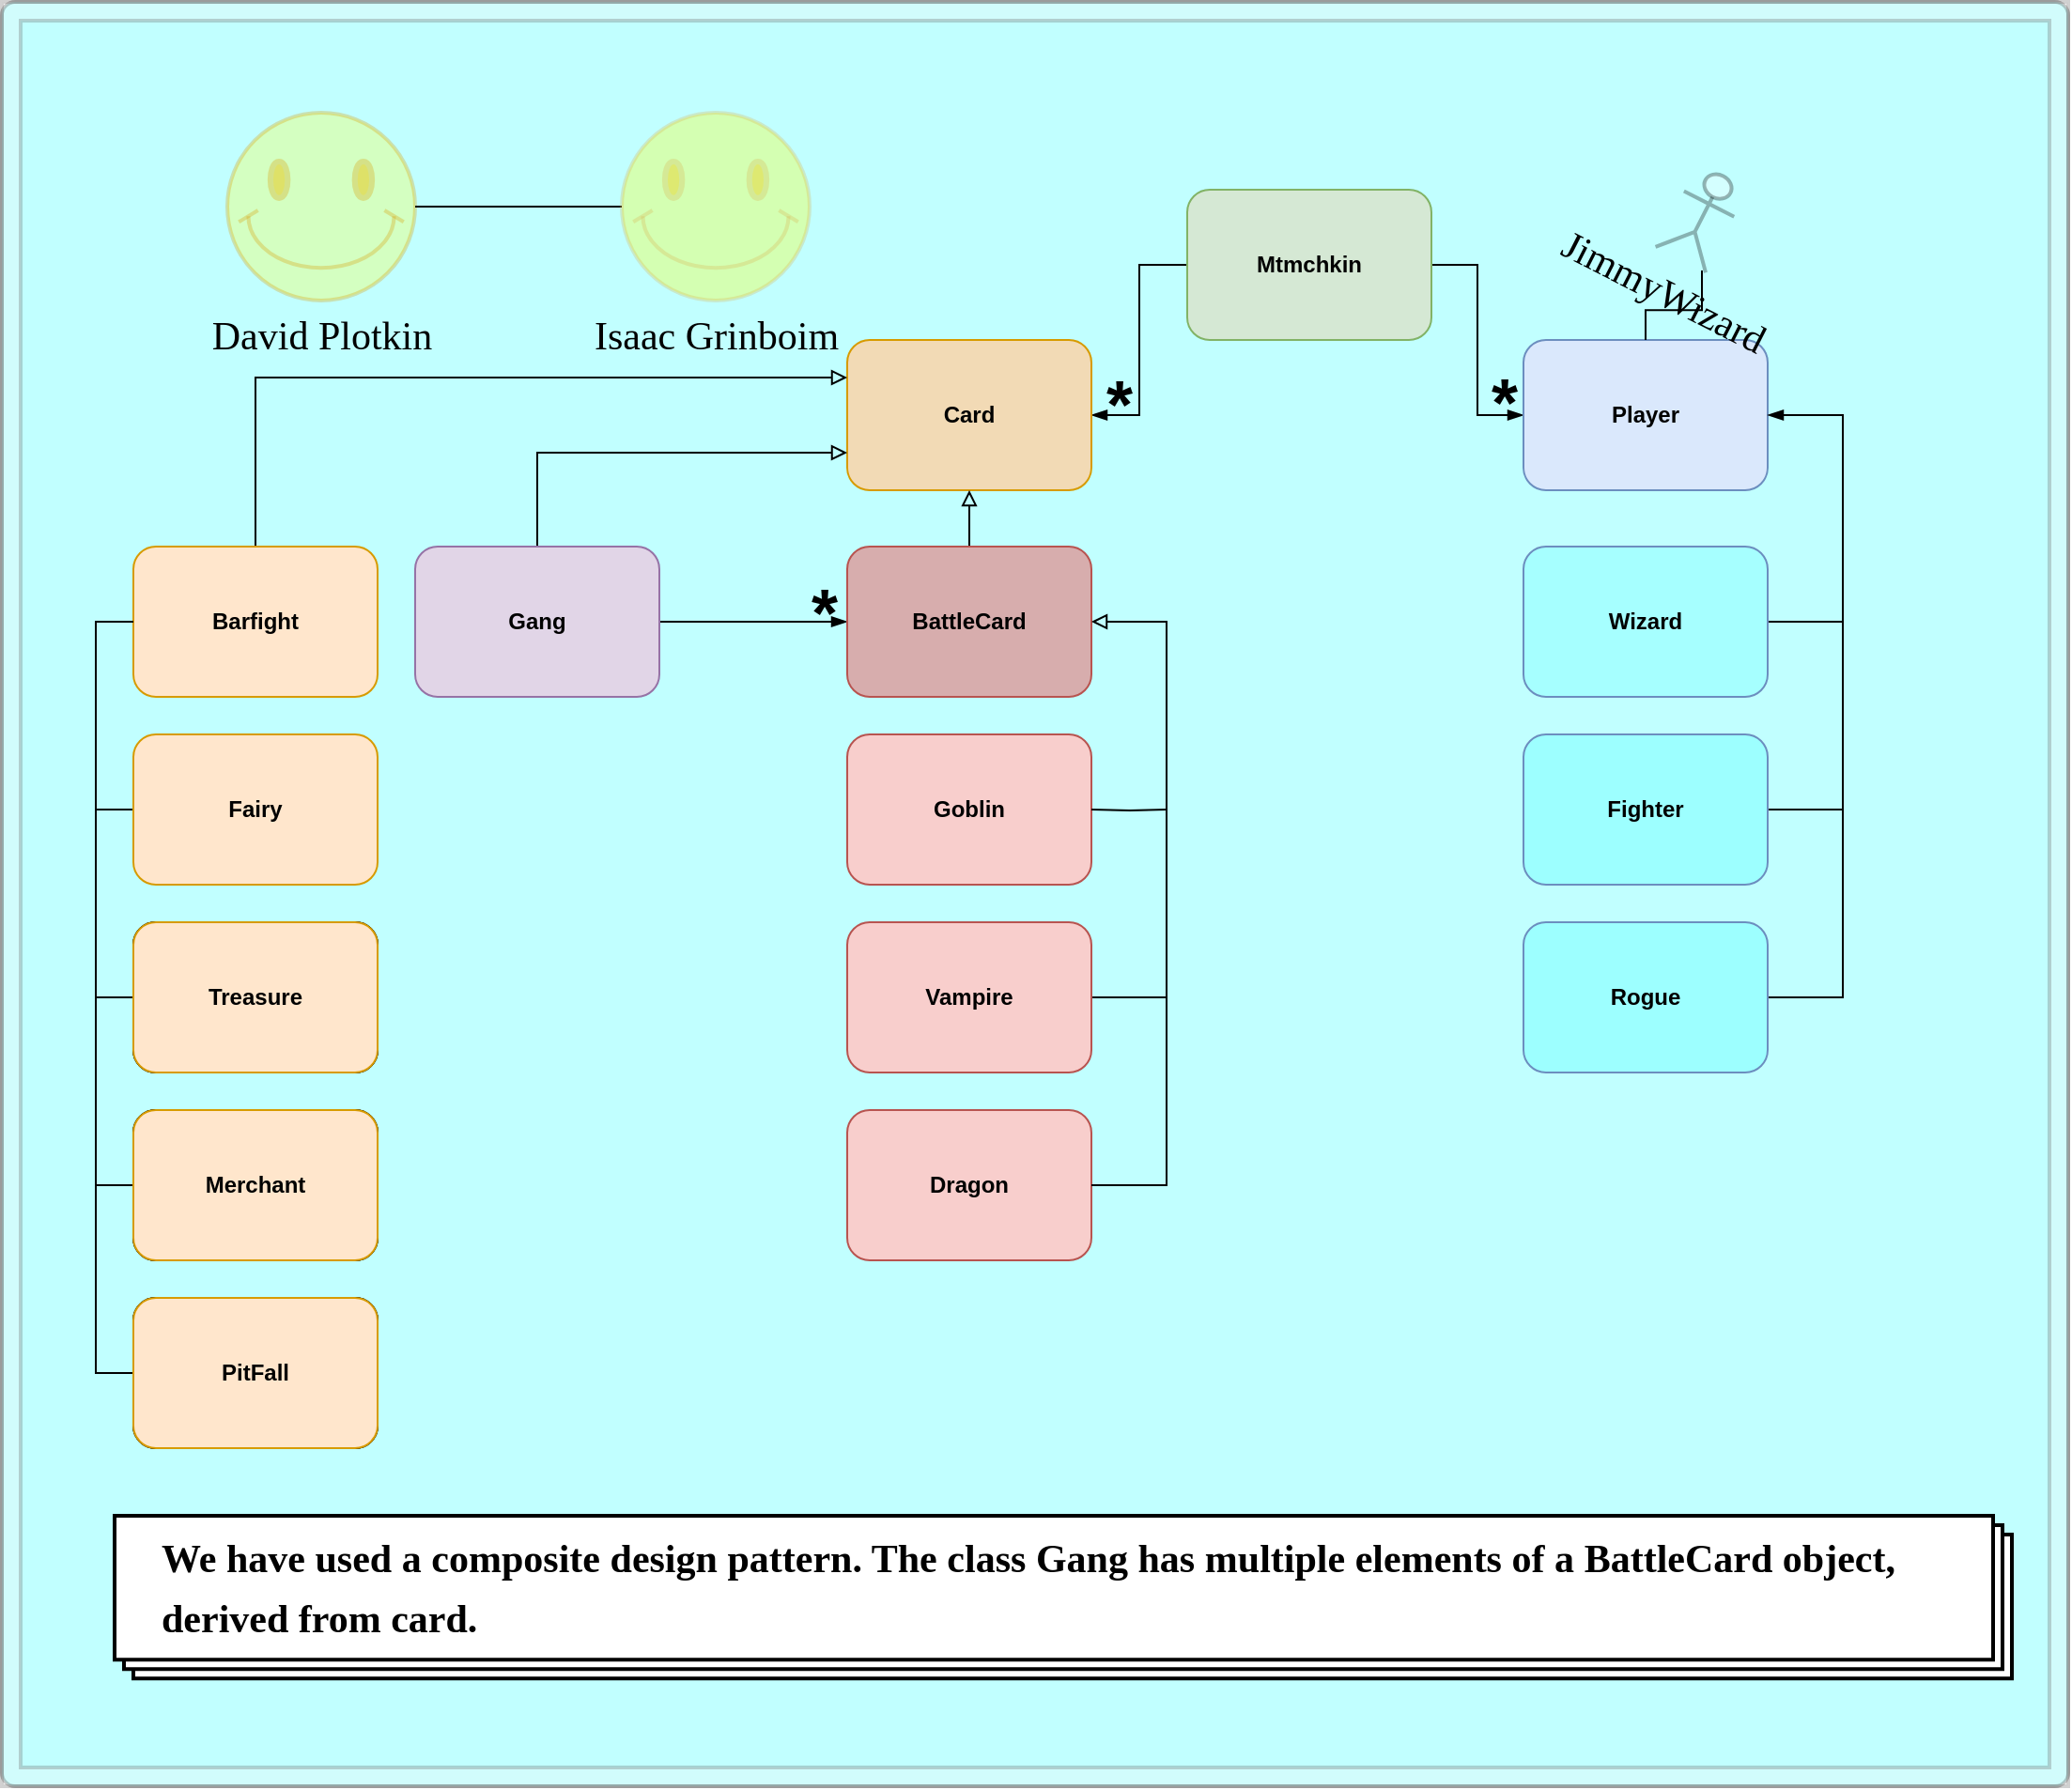 <mxfile version="20.0.3" type="github">
  <diagram id="CrnWlP_S5YlgEC7YDUOl" name="Page-1">
    <mxGraphModel dx="1788" dy="4250" grid="1" gridSize="10" guides="1" tooltips="1" connect="1" arrows="1" fold="1" page="1" pageScale="1" pageWidth="4681" pageHeight="3300" math="0" shadow="0">
      <root>
        <mxCell id="0" />
        <mxCell id="1" parent="0" />
        <mxCell id="8RtWZnlVlr4PfrWFLnZl-109" value="" style="rounded=1;whiteSpace=wrap;html=1;absoluteArcSize=1;arcSize=14;strokeWidth=2;labelBackgroundColor=none;fontFamily=Comic Sans MS;fontSize=21;fillColor=#33FFFF;gradientColor=none;opacity=30;" vertex="1" parent="1">
          <mxGeometry x="660" width="1100" height="950" as="geometry" />
        </mxCell>
        <mxCell id="8RtWZnlVlr4PfrWFLnZl-42" style="edgeStyle=orthogonalEdgeStyle;rounded=0;orthogonalLoop=1;jettySize=auto;html=1;entryX=1;entryY=0.5;entryDx=0;entryDy=0;fontFamily=Helvetica;endArrow=blockThin;endFill=1;strokeColor=default;" edge="1" parent="1" source="8RtWZnlVlr4PfrWFLnZl-2" target="8RtWZnlVlr4PfrWFLnZl-5">
          <mxGeometry relative="1" as="geometry" />
        </mxCell>
        <mxCell id="8RtWZnlVlr4PfrWFLnZl-43" style="edgeStyle=orthogonalEdgeStyle;rounded=0;orthogonalLoop=1;jettySize=auto;html=1;entryX=0;entryY=0.5;entryDx=0;entryDy=0;fontFamily=Helvetica;endArrow=blockThin;endFill=1;strokeColor=default;" edge="1" parent="1" source="8RtWZnlVlr4PfrWFLnZl-2" target="8RtWZnlVlr4PfrWFLnZl-12">
          <mxGeometry relative="1" as="geometry" />
        </mxCell>
        <mxCell id="8RtWZnlVlr4PfrWFLnZl-2" value="Mtmchkin" style="rounded=1;whiteSpace=wrap;html=1;fontStyle=1;fontFamily=Helvetica;labelBackgroundColor=none;flipH=1;flipV=1;fillColor=#d5e8d4;strokeColor=#82b366;" vertex="1" parent="1">
          <mxGeometry x="1291" y="100" width="130" height="80" as="geometry" />
        </mxCell>
        <mxCell id="8RtWZnlVlr4PfrWFLnZl-5" value="Card" style="rounded=1;whiteSpace=wrap;html=1;fontStyle=1;fontFamily=Helvetica;labelBackgroundColor=none;flipH=1;flipV=1;fillColor=#FFD1A3;strokeColor=#d79b00;fillOpacity=80;" vertex="1" parent="1">
          <mxGeometry x="1110" y="180" width="130" height="80" as="geometry" />
        </mxCell>
        <mxCell id="8RtWZnlVlr4PfrWFLnZl-20" value="" style="edgeStyle=orthogonalEdgeStyle;rounded=0;orthogonalLoop=1;jettySize=auto;html=1;fontFamily=Helvetica;endArrow=block;endFill=0;" edge="1" parent="1" source="8RtWZnlVlr4PfrWFLnZl-6" target="8RtWZnlVlr4PfrWFLnZl-5">
          <mxGeometry relative="1" as="geometry" />
        </mxCell>
        <mxCell id="8RtWZnlVlr4PfrWFLnZl-17" style="edgeStyle=orthogonalEdgeStyle;rounded=0;orthogonalLoop=1;jettySize=auto;html=1;fontFamily=Helvetica;strokeColor=default;endArrow=block;endFill=0;" edge="1" parent="1" source="8RtWZnlVlr4PfrWFLnZl-7" target="8RtWZnlVlr4PfrWFLnZl-5">
          <mxGeometry relative="1" as="geometry">
            <mxPoint x="1070" y="240" as="targetPoint" />
            <Array as="points">
              <mxPoint x="795" y="200" />
            </Array>
          </mxGeometry>
        </mxCell>
        <mxCell id="8RtWZnlVlr4PfrWFLnZl-7" value="Barfight" style="rounded=1;whiteSpace=wrap;html=1;fontStyle=1;fontFamily=Helvetica;labelBackgroundColor=none;flipH=1;flipV=1;fillColor=#ffe6cc;strokeColor=#d79b00;" vertex="1" parent="1">
          <mxGeometry x="730" y="290" width="130" height="80" as="geometry" />
        </mxCell>
        <mxCell id="8RtWZnlVlr4PfrWFLnZl-28" style="edgeStyle=orthogonalEdgeStyle;rounded=0;orthogonalLoop=1;jettySize=auto;html=1;fontFamily=Helvetica;endArrow=none;endFill=0;strokeColor=default;" edge="1" parent="1">
          <mxGeometry relative="1" as="geometry">
            <mxPoint x="1200" y="530" as="targetPoint" />
            <mxPoint x="1160" y="530" as="sourcePoint" />
          </mxGeometry>
        </mxCell>
        <mxCell id="8RtWZnlVlr4PfrWFLnZl-18" style="edgeStyle=orthogonalEdgeStyle;rounded=0;orthogonalLoop=1;jettySize=auto;html=1;fontFamily=Helvetica;endArrow=block;endFill=0;" edge="1" parent="1" source="8RtWZnlVlr4PfrWFLnZl-11">
          <mxGeometry relative="1" as="geometry">
            <mxPoint x="1110" y="240" as="targetPoint" />
            <Array as="points">
              <mxPoint x="945" y="240" />
            </Array>
          </mxGeometry>
        </mxCell>
        <mxCell id="8RtWZnlVlr4PfrWFLnZl-34" style="edgeStyle=orthogonalEdgeStyle;rounded=0;orthogonalLoop=1;jettySize=auto;html=1;exitX=1;exitY=0.5;exitDx=0;exitDy=0;entryX=0;entryY=0.5;entryDx=0;entryDy=0;fontFamily=Helvetica;endArrow=blockThin;endFill=1;strokeColor=default;" edge="1" parent="1" source="8RtWZnlVlr4PfrWFLnZl-11" target="8RtWZnlVlr4PfrWFLnZl-6">
          <mxGeometry relative="1" as="geometry" />
        </mxCell>
        <mxCell id="8RtWZnlVlr4PfrWFLnZl-11" value="Gang" style="rounded=1;whiteSpace=wrap;html=1;fontStyle=1;fontFamily=Helvetica;labelBackgroundColor=none;flipH=1;flipV=1;fillColor=#e1d5e7;strokeColor=#9673a6;" vertex="1" parent="1">
          <mxGeometry x="880" y="290" width="130" height="80" as="geometry" />
        </mxCell>
        <mxCell id="8RtWZnlVlr4PfrWFLnZl-12" value="Player" style="rounded=1;whiteSpace=wrap;html=1;fontStyle=1;fontFamily=Helvetica;labelBackgroundColor=none;flipH=1;flipV=1;fillColor=#dae8fc;strokeColor=#6c8ebf;" vertex="1" parent="1">
          <mxGeometry x="1470" y="180" width="130" height="80" as="geometry" />
        </mxCell>
        <mxCell id="8RtWZnlVlr4PfrWFLnZl-57" style="edgeStyle=orthogonalEdgeStyle;rounded=0;orthogonalLoop=1;jettySize=auto;html=1;fontFamily=Helvetica;endArrow=none;endFill=0;strokeColor=default;" edge="1" parent="1" source="8RtWZnlVlr4PfrWFLnZl-15">
          <mxGeometry relative="1" as="geometry">
            <mxPoint x="720" y="430.0" as="targetPoint" />
          </mxGeometry>
        </mxCell>
        <mxCell id="8RtWZnlVlr4PfrWFLnZl-15" value="Fairy" style="rounded=1;whiteSpace=wrap;html=1;fontStyle=1;fontFamily=Helvetica;labelBackgroundColor=none;flipH=1;flipV=1;fillColor=#ffe6cc;strokeColor=#d79b00;" vertex="1" parent="1">
          <mxGeometry x="730" y="390" width="130" height="80" as="geometry" />
        </mxCell>
        <mxCell id="8RtWZnlVlr4PfrWFLnZl-56" style="edgeStyle=orthogonalEdgeStyle;rounded=0;orthogonalLoop=1;jettySize=auto;html=1;fontFamily=Helvetica;endArrow=none;endFill=0;strokeColor=default;" edge="1" parent="1" source="8RtWZnlVlr4PfrWFLnZl-29">
          <mxGeometry relative="1" as="geometry">
            <mxPoint x="710" y="530.0" as="targetPoint" />
          </mxGeometry>
        </mxCell>
        <mxCell id="8RtWZnlVlr4PfrWFLnZl-29" value="Treasure" style="rounded=1;whiteSpace=wrap;html=1;fontStyle=1;fontFamily=Helvetica;labelBackgroundColor=none;flipH=1;flipV=1;" vertex="1" parent="1">
          <mxGeometry x="730" y="490" width="130" height="80" as="geometry" />
        </mxCell>
        <mxCell id="8RtWZnlVlr4PfrWFLnZl-55" style="edgeStyle=orthogonalEdgeStyle;rounded=0;orthogonalLoop=1;jettySize=auto;html=1;fontFamily=Helvetica;endArrow=none;endFill=0;strokeColor=default;" edge="1" parent="1" source="8RtWZnlVlr4PfrWFLnZl-30">
          <mxGeometry relative="1" as="geometry">
            <mxPoint x="710" y="630.0" as="targetPoint" />
          </mxGeometry>
        </mxCell>
        <mxCell id="8RtWZnlVlr4PfrWFLnZl-30" value="Merchant" style="rounded=1;whiteSpace=wrap;html=1;fontStyle=1;fontFamily=Helvetica;labelBackgroundColor=none;flipH=1;flipV=1;" vertex="1" parent="1">
          <mxGeometry x="730" y="590" width="130" height="80" as="geometry" />
        </mxCell>
        <mxCell id="8RtWZnlVlr4PfrWFLnZl-54" style="edgeStyle=orthogonalEdgeStyle;rounded=0;orthogonalLoop=1;jettySize=auto;html=1;fontFamily=Helvetica;endArrow=none;endFill=0;strokeColor=default;entryX=0;entryY=0.5;entryDx=0;entryDy=0;" edge="1" parent="1" source="8RtWZnlVlr4PfrWFLnZl-31" target="8RtWZnlVlr4PfrWFLnZl-7">
          <mxGeometry relative="1" as="geometry">
            <mxPoint x="710" y="240" as="targetPoint" />
            <Array as="points">
              <mxPoint x="710" y="730" />
              <mxPoint x="710" y="330" />
            </Array>
          </mxGeometry>
        </mxCell>
        <mxCell id="8RtWZnlVlr4PfrWFLnZl-31" value="PitFall" style="rounded=1;whiteSpace=wrap;html=1;fontStyle=1;fontFamily=Helvetica;labelBackgroundColor=none;flipH=1;flipV=1;" vertex="1" parent="1">
          <mxGeometry x="730" y="690" width="130" height="80" as="geometry" />
        </mxCell>
        <mxCell id="8RtWZnlVlr4PfrWFLnZl-40" value="" style="group;opacity=30;" vertex="1" connectable="0" parent="1">
          <mxGeometry x="1110" y="290" width="170" height="380" as="geometry" />
        </mxCell>
        <mxCell id="8RtWZnlVlr4PfrWFLnZl-6" value="BattleCard" style="rounded=1;whiteSpace=wrap;html=1;fontStyle=1;fontFamily=Helvetica;labelBackgroundColor=none;flipH=1;flipV=1;fillColor=#F83232;strokeColor=#b85450;gradientColor=none;fillOpacity=40;" vertex="1" parent="8RtWZnlVlr4PfrWFLnZl-40">
          <mxGeometry width="130" height="80" as="geometry" />
        </mxCell>
        <mxCell id="8RtWZnlVlr4PfrWFLnZl-10" value="Goblin" style="rounded=1;whiteSpace=wrap;html=1;fontStyle=1;fontFamily=Helvetica;labelBackgroundColor=none;flipH=1;flipV=1;fillColor=#f8cecc;strokeColor=#b85450;" vertex="1" parent="8RtWZnlVlr4PfrWFLnZl-40">
          <mxGeometry y="100" width="130" height="80" as="geometry" />
        </mxCell>
        <mxCell id="8RtWZnlVlr4PfrWFLnZl-35" style="edgeStyle=orthogonalEdgeStyle;rounded=0;orthogonalLoop=1;jettySize=auto;html=1;fontFamily=Helvetica;endArrow=none;endFill=0;strokeColor=default;" edge="1" source="8RtWZnlVlr4PfrWFLnZl-39" parent="8RtWZnlVlr4PfrWFLnZl-40">
          <mxGeometry relative="1" as="geometry">
            <mxPoint x="170" y="240" as="targetPoint" />
          </mxGeometry>
        </mxCell>
        <mxCell id="8RtWZnlVlr4PfrWFLnZl-36" style="edgeStyle=orthogonalEdgeStyle;rounded=0;orthogonalLoop=1;jettySize=auto;html=1;fontFamily=Helvetica;endArrow=none;endFill=0;strokeColor=default;" edge="1" parent="8RtWZnlVlr4PfrWFLnZl-40">
          <mxGeometry relative="1" as="geometry">
            <mxPoint x="170" y="140" as="targetPoint" />
            <mxPoint x="130" y="140" as="sourcePoint" />
          </mxGeometry>
        </mxCell>
        <mxCell id="8RtWZnlVlr4PfrWFLnZl-37" value="Dragon" style="rounded=1;whiteSpace=wrap;html=1;fontStyle=1;fontFamily=Helvetica;labelBackgroundColor=none;flipH=1;flipV=1;fillColor=#f8cecc;strokeColor=#b85450;" vertex="1" parent="8RtWZnlVlr4PfrWFLnZl-40">
          <mxGeometry y="300" width="130" height="80" as="geometry" />
        </mxCell>
        <mxCell id="8RtWZnlVlr4PfrWFLnZl-38" style="edgeStyle=orthogonalEdgeStyle;rounded=0;orthogonalLoop=1;jettySize=auto;html=1;fontFamily=Helvetica;endArrow=block;endFill=0;strokeColor=default;" edge="1" source="8RtWZnlVlr4PfrWFLnZl-37" parent="8RtWZnlVlr4PfrWFLnZl-40">
          <mxGeometry relative="1" as="geometry">
            <mxPoint x="130" y="40" as="targetPoint" />
            <Array as="points">
              <mxPoint x="170" y="340" />
              <mxPoint x="170" y="40" />
            </Array>
          </mxGeometry>
        </mxCell>
        <mxCell id="8RtWZnlVlr4PfrWFLnZl-39" value="Vampire" style="rounded=1;whiteSpace=wrap;html=1;fontStyle=1;fontFamily=Helvetica;labelBackgroundColor=none;flipH=1;flipV=1;fillColor=#f8cecc;strokeColor=#b85450;" vertex="1" parent="8RtWZnlVlr4PfrWFLnZl-40">
          <mxGeometry y="200" width="130" height="80" as="geometry" />
        </mxCell>
        <mxCell id="8RtWZnlVlr4PfrWFLnZl-73" value="&lt;font size=&quot;1&quot; style=&quot;&quot;&gt;&lt;b style=&quot;font-size: 36px;&quot;&gt;*&lt;/b&gt;&lt;/font&gt;" style="shape=partialRectangle;whiteSpace=wrap;html=1;top=0;left=0;fillColor=none;labelBackgroundColor=none;fontFamily=Helvetica;strokeWidth=2;strokeColor=none;" vertex="1" parent="8RtWZnlVlr4PfrWFLnZl-40">
          <mxGeometry x="-72" y="5" width="120" height="60" as="geometry" />
        </mxCell>
        <mxCell id="8RtWZnlVlr4PfrWFLnZl-52" style="edgeStyle=orthogonalEdgeStyle;rounded=0;orthogonalLoop=1;jettySize=auto;html=1;fontFamily=Helvetica;endArrow=none;endFill=0;strokeColor=default;" edge="1" parent="1" source="8RtWZnlVlr4PfrWFLnZl-47">
          <mxGeometry relative="1" as="geometry">
            <mxPoint x="1640" y="430" as="targetPoint" />
          </mxGeometry>
        </mxCell>
        <mxCell id="8RtWZnlVlr4PfrWFLnZl-47" value="Fighter" style="rounded=1;whiteSpace=wrap;html=1;fontStyle=1;fontFamily=Helvetica;labelBackgroundColor=none;flipH=1;flipV=1;fillColor=#66FFFF;strokeColor=#6c8ebf;fillOpacity=40;" vertex="1" parent="1">
          <mxGeometry x="1470" y="390" width="130" height="80" as="geometry" />
        </mxCell>
        <mxCell id="8RtWZnlVlr4PfrWFLnZl-53" style="edgeStyle=orthogonalEdgeStyle;rounded=0;orthogonalLoop=1;jettySize=auto;html=1;fontFamily=Helvetica;endArrow=none;endFill=0;strokeColor=default;" edge="1" parent="1" source="8RtWZnlVlr4PfrWFLnZl-48">
          <mxGeometry relative="1" as="geometry">
            <mxPoint x="1640" y="330" as="targetPoint" />
          </mxGeometry>
        </mxCell>
        <mxCell id="8RtWZnlVlr4PfrWFLnZl-48" value="Wizard" style="rounded=1;whiteSpace=wrap;html=1;fontStyle=1;fontFamily=Helvetica;labelBackgroundColor=none;flipH=1;flipV=1;fillColor=#66FFFF;strokeColor=#6c8ebf;fillOpacity=30;" vertex="1" parent="1">
          <mxGeometry x="1470" y="290" width="130" height="80" as="geometry" />
        </mxCell>
        <mxCell id="8RtWZnlVlr4PfrWFLnZl-50" style="edgeStyle=orthogonalEdgeStyle;rounded=0;orthogonalLoop=1;jettySize=auto;html=1;fontFamily=Helvetica;endArrow=blockThin;endFill=1;strokeColor=default;entryX=1;entryY=0.5;entryDx=0;entryDy=0;" edge="1" parent="1" source="8RtWZnlVlr4PfrWFLnZl-49" target="8RtWZnlVlr4PfrWFLnZl-12">
          <mxGeometry relative="1" as="geometry">
            <mxPoint x="1610" y="210" as="targetPoint" />
            <Array as="points">
              <mxPoint x="1640" y="530" />
              <mxPoint x="1640" y="220" />
            </Array>
          </mxGeometry>
        </mxCell>
        <mxCell id="8RtWZnlVlr4PfrWFLnZl-49" value="Rogue" style="rounded=1;whiteSpace=wrap;html=1;fontStyle=1;fontFamily=Helvetica;labelBackgroundColor=none;flipH=1;flipV=1;fillColor=#66FFFF;strokeColor=#6c8ebf;fillOpacity=40;" vertex="1" parent="1">
          <mxGeometry x="1470" y="490" width="130" height="80" as="geometry" />
        </mxCell>
        <mxCell id="8RtWZnlVlr4PfrWFLnZl-58" value="PitFall" style="rounded=1;whiteSpace=wrap;html=1;fontStyle=1;fontFamily=Helvetica;labelBackgroundColor=none;flipH=1;flipV=1;" vertex="1" parent="1">
          <mxGeometry x="730" y="690" width="130" height="80" as="geometry" />
        </mxCell>
        <mxCell id="8RtWZnlVlr4PfrWFLnZl-59" value="Merchant" style="rounded=1;whiteSpace=wrap;html=1;fontStyle=1;fontFamily=Helvetica;labelBackgroundColor=none;flipH=1;flipV=1;" vertex="1" parent="1">
          <mxGeometry x="730" y="590" width="130" height="80" as="geometry" />
        </mxCell>
        <mxCell id="8RtWZnlVlr4PfrWFLnZl-60" value="Treasure" style="rounded=1;whiteSpace=wrap;html=1;fontStyle=1;fontFamily=Helvetica;labelBackgroundColor=none;flipH=1;flipV=1;" vertex="1" parent="1">
          <mxGeometry x="730" y="490" width="130" height="80" as="geometry" />
        </mxCell>
        <mxCell id="8RtWZnlVlr4PfrWFLnZl-61" value="PitFall" style="rounded=1;whiteSpace=wrap;html=1;fontStyle=1;fontFamily=Helvetica;labelBackgroundColor=none;flipH=1;flipV=1;fillColor=#ffe6cc;strokeColor=#d79b00;" vertex="1" parent="1">
          <mxGeometry x="730" y="690" width="130" height="80" as="geometry" />
        </mxCell>
        <mxCell id="8RtWZnlVlr4PfrWFLnZl-62" value="Merchant" style="rounded=1;whiteSpace=wrap;html=1;fontStyle=1;fontFamily=Helvetica;labelBackgroundColor=none;flipH=1;flipV=1;fillColor=#ffe6cc;strokeColor=#d79b00;" vertex="1" parent="1">
          <mxGeometry x="730" y="590" width="130" height="80" as="geometry" />
        </mxCell>
        <mxCell id="8RtWZnlVlr4PfrWFLnZl-63" value="Treasure" style="rounded=1;whiteSpace=wrap;html=1;fontStyle=1;fontFamily=Helvetica;labelBackgroundColor=none;flipH=1;flipV=1;fillColor=#ffe6cc;strokeColor=#d79b00;" vertex="1" parent="1">
          <mxGeometry x="730" y="490" width="130" height="80" as="geometry" />
        </mxCell>
        <mxCell id="8RtWZnlVlr4PfrWFLnZl-68" value="&lt;font size=&quot;1&quot; style=&quot;&quot;&gt;&lt;b style=&quot;font-size: 36px;&quot;&gt;*&lt;/b&gt;&lt;/font&gt;" style="shape=partialRectangle;whiteSpace=wrap;html=1;top=0;left=0;fillColor=none;labelBackgroundColor=none;fontFamily=Helvetica;strokeWidth=2;strokeColor=none;" vertex="1" parent="1">
          <mxGeometry x="1195" y="184" width="120" height="60" as="geometry" />
        </mxCell>
        <mxCell id="8RtWZnlVlr4PfrWFLnZl-72" value="&lt;font size=&quot;1&quot; style=&quot;&quot;&gt;&lt;b style=&quot;font-size: 36px;&quot;&gt;*&lt;/b&gt;&lt;/font&gt;" style="shape=partialRectangle;whiteSpace=wrap;html=1;top=0;left=0;fillColor=none;labelBackgroundColor=none;fontFamily=Helvetica;strokeWidth=2;strokeColor=none;" vertex="1" parent="1">
          <mxGeometry x="1400" y="183" width="120" height="60" as="geometry" />
        </mxCell>
        <mxCell id="8RtWZnlVlr4PfrWFLnZl-93" value="" style="group" vertex="1" connectable="0" parent="1">
          <mxGeometry x="720" y="780" width="1010" height="130" as="geometry" />
        </mxCell>
        <mxCell id="8RtWZnlVlr4PfrWFLnZl-91" value="" style="verticalLabelPosition=bottom;verticalAlign=top;html=1;shape=mxgraph.basic.layered_rect;dx=10;outlineConnect=0;labelBackgroundColor=none;fontFamily=Helvetica;fontSize=12;strokeColor=default;strokeWidth=2;fillColor=default;gradientColor=none;" vertex="1" parent="8RtWZnlVlr4PfrWFLnZl-93">
          <mxGeometry y="26" width="1010" height="86.667" as="geometry" />
        </mxCell>
        <mxCell id="8RtWZnlVlr4PfrWFLnZl-92" value="&lt;div style=&quot;text-align: justify;&quot;&gt;&lt;span style=&quot;background-color: initial;&quot;&gt;&lt;font face=&quot;Comic Sans MS&quot; size=&quot;1&quot; style=&quot;&quot;&gt;&lt;b style=&quot;line-height: 1.5; font-size: 21px;&quot;&gt;We have used a composite design pattern. The class Gang has multiple elements of a BattleCard object, derived from card.&amp;nbsp;&lt;/b&gt;&lt;/font&gt;&lt;/span&gt;&lt;/div&gt;" style="text;html=1;strokeColor=none;fillColor=none;align=center;verticalAlign=middle;whiteSpace=wrap;rounded=0;labelBackgroundColor=none;fontFamily=Helvetica;fontSize=12;" vertex="1" parent="8RtWZnlVlr4PfrWFLnZl-93">
          <mxGeometry x="24.337" width="924.819" height="130" as="geometry" />
        </mxCell>
        <mxCell id="8RtWZnlVlr4PfrWFLnZl-95" value="" style="edgeStyle=orthogonalEdgeStyle;rounded=0;orthogonalLoop=1;jettySize=auto;html=1;fontFamily=Comic Sans MS;fontSize=21;endArrow=none;endFill=0;strokeColor=default;" edge="1" parent="1" source="8RtWZnlVlr4PfrWFLnZl-94" target="8RtWZnlVlr4PfrWFLnZl-12">
          <mxGeometry relative="1" as="geometry" />
        </mxCell>
        <mxCell id="8RtWZnlVlr4PfrWFLnZl-94" value="JimmyWizard" style="shape=umlActor;verticalLabelPosition=bottom;verticalAlign=top;html=1;outlineConnect=0;labelBackgroundColor=none;fontFamily=Comic Sans MS;fontSize=21;strokeColor=default;strokeWidth=2;fillColor=default;gradientColor=none;opacity=30;rotation=27;" vertex="1" parent="1">
          <mxGeometry x="1550" y="90" width="30" height="50" as="geometry" />
        </mxCell>
        <mxCell id="8RtWZnlVlr4PfrWFLnZl-98" value="David Plotkin" style="verticalLabelPosition=bottom;verticalAlign=top;html=1;shape=mxgraph.basic.smiley;labelBackgroundColor=none;fontFamily=Comic Sans MS;fontSize=21;strokeColor=#d79b00;strokeWidth=2;fillColor=#FFFF33;opacity=30;" vertex="1" parent="1">
          <mxGeometry x="780" y="59" width="100" height="100" as="geometry" />
        </mxCell>
        <mxCell id="8RtWZnlVlr4PfrWFLnZl-101" style="edgeStyle=orthogonalEdgeStyle;rounded=0;orthogonalLoop=1;jettySize=auto;html=1;fontFamily=Comic Sans MS;fontSize=21;endArrow=none;endFill=0;strokeColor=default;" edge="1" parent="1" source="8RtWZnlVlr4PfrWFLnZl-99" target="8RtWZnlVlr4PfrWFLnZl-98">
          <mxGeometry relative="1" as="geometry" />
        </mxCell>
        <mxCell id="8RtWZnlVlr4PfrWFLnZl-99" value="Isaac Grinboim" style="verticalLabelPosition=bottom;verticalAlign=top;html=1;shape=mxgraph.basic.smiley;labelBackgroundColor=none;fontFamily=Comic Sans MS;fontSize=21;strokeColor=#d6b656;strokeWidth=2;fillColor=#FFFF00;opacity=30;" vertex="1" parent="1">
          <mxGeometry x="990" y="59" width="100" height="100" as="geometry" />
        </mxCell>
        <mxCell id="8RtWZnlVlr4PfrWFLnZl-108" value="" style="verticalLabelPosition=bottom;verticalAlign=top;html=1;shape=mxgraph.basic.frame;dx=10;labelBackgroundColor=none;fontFamily=Comic Sans MS;fontSize=21;strokeColor=#666666;strokeWidth=2;fillColor=#f5f5f5;opacity=30;fontColor=#333333;" vertex="1" parent="1">
          <mxGeometry x="660" width="1100" height="950" as="geometry" />
        </mxCell>
      </root>
    </mxGraphModel>
  </diagram>
</mxfile>
